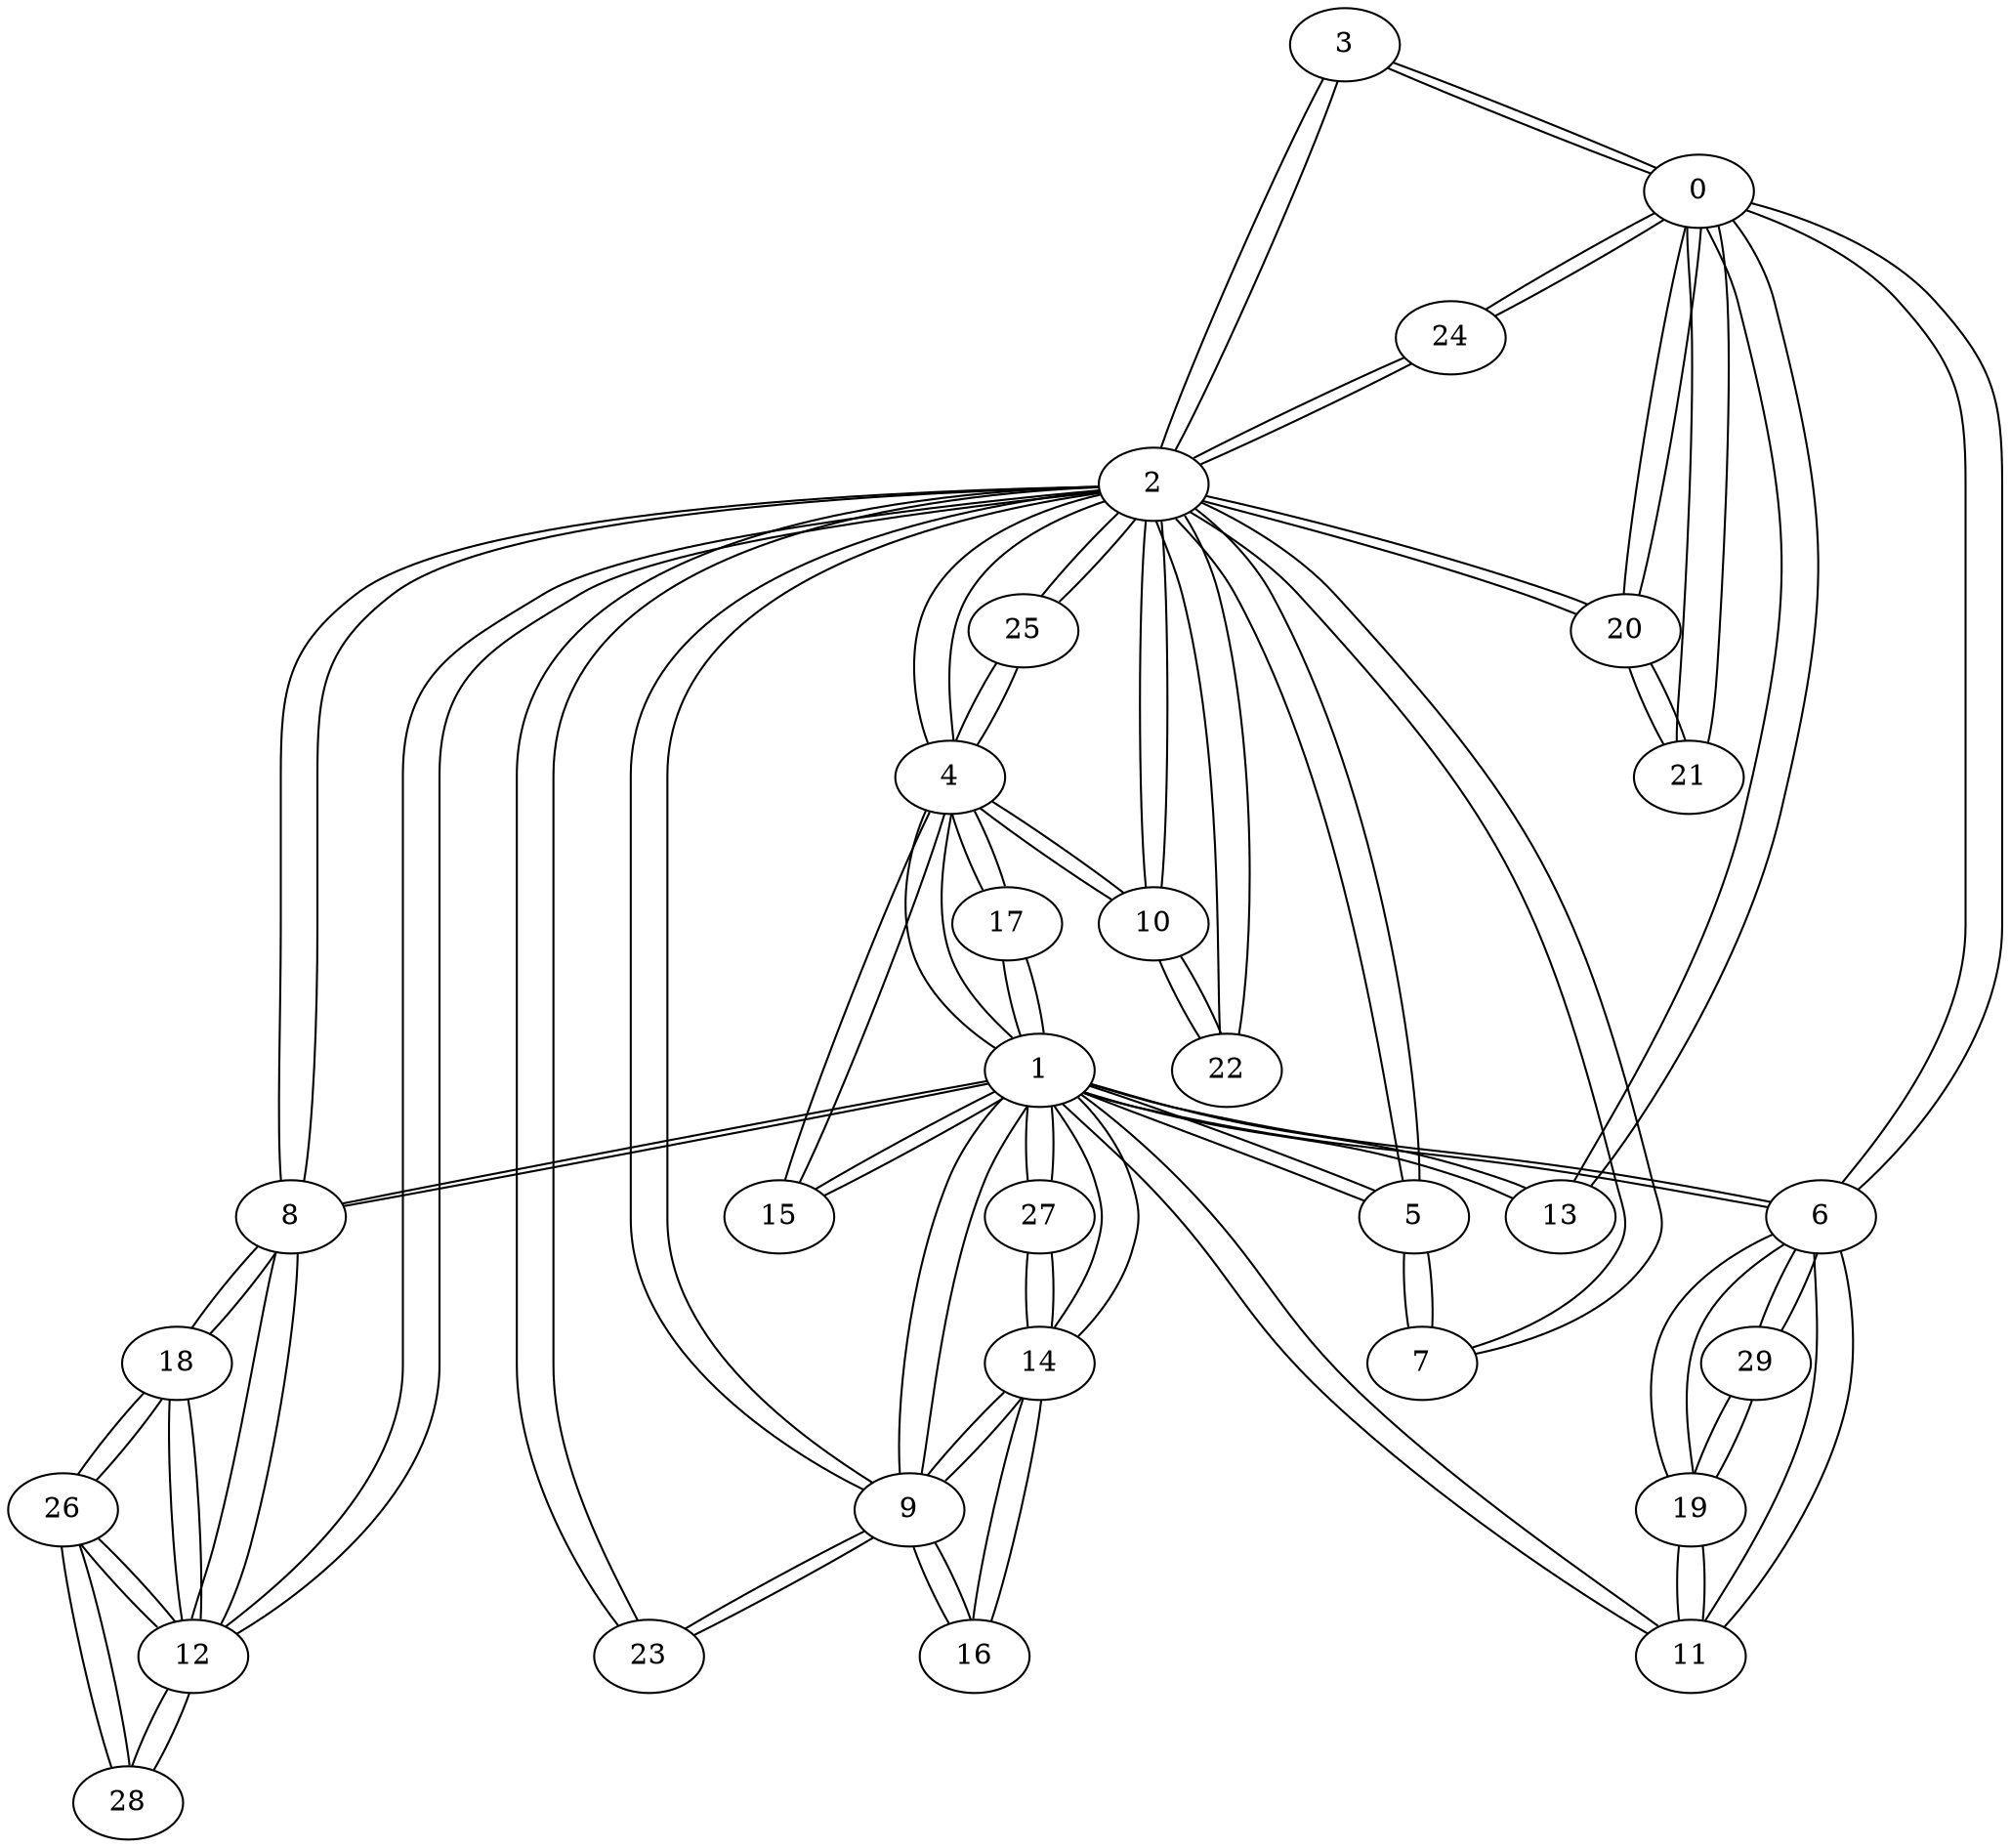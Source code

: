 graph {
  3 -- 0;
  3 -- 2;
  0 -- 3;
  0 -- 6;
  0 -- 13;
  0 -- 20;
  0 -- 21;
  0 -- 24;
  2 -- 3;
  2 -- 4;
  2 -- 5;
  2 -- 7;
  2 -- 8;
  2 -- 9;
  2 -- 10;
  2 -- 12;
  2 -- 20;
  2 -- 22;
  2 -- 23;
  2 -- 24;
  2 -- 25;
  4 -- 1;
  4 -- 2;
  4 -- 10;
  4 -- 15;
  4 -- 17;
  4 -- 25;
  1 -- 4;
  1 -- 5;
  1 -- 6;
  1 -- 8;
  1 -- 9;
  1 -- 11;
  1 -- 13;
  1 -- 14;
  1 -- 15;
  1 -- 17;
  1 -- 27;
  5 -- 1;
  5 -- 2;
  5 -- 7;
  6 -- 0;
  6 -- 1;
  6 -- 11;
  6 -- 19;
  6 -- 29;
  7 -- 2;
  7 -- 5;
  8 -- 1;
  8 -- 2;
  8 -- 12;
  8 -- 18;
  9 -- 1;
  9 -- 2;
  9 -- 14;
  9 -- 16;
  9 -- 23;
  10 -- 2;
  10 -- 4;
  10 -- 22;
  11 -- 1;
  11 -- 6;
  11 -- 19;
  12 -- 2;
  12 -- 8;
  12 -- 18;
  12 -- 26;
  12 -- 28;
  13 -- 0;
  13 -- 1;
  14 -- 1;
  14 -- 9;
  14 -- 16;
  14 -- 27;
  15 -- 1;
  15 -- 4;
  16 -- 9;
  16 -- 14;
  17 -- 1;
  17 -- 4;
  18 -- 8;
  18 -- 12;
  18 -- 26;
  19 -- 6;
  19 -- 11;
  19 -- 29;
  20 -- 0;
  20 -- 2;
  20 -- 21;
  21 -- 0;
  21 -- 20;
  22 -- 2;
  22 -- 10;
  23 -- 2;
  23 -- 9;
  24 -- 0;
  24 -- 2;
  25 -- 2;
  25 -- 4;
  26 -- 12;
  26 -- 18;
  26 -- 28;
  27 -- 1;
  27 -- 14;
  28 -- 12;
  28 -- 26;
  29 -- 6;
  29 -- 19;
}